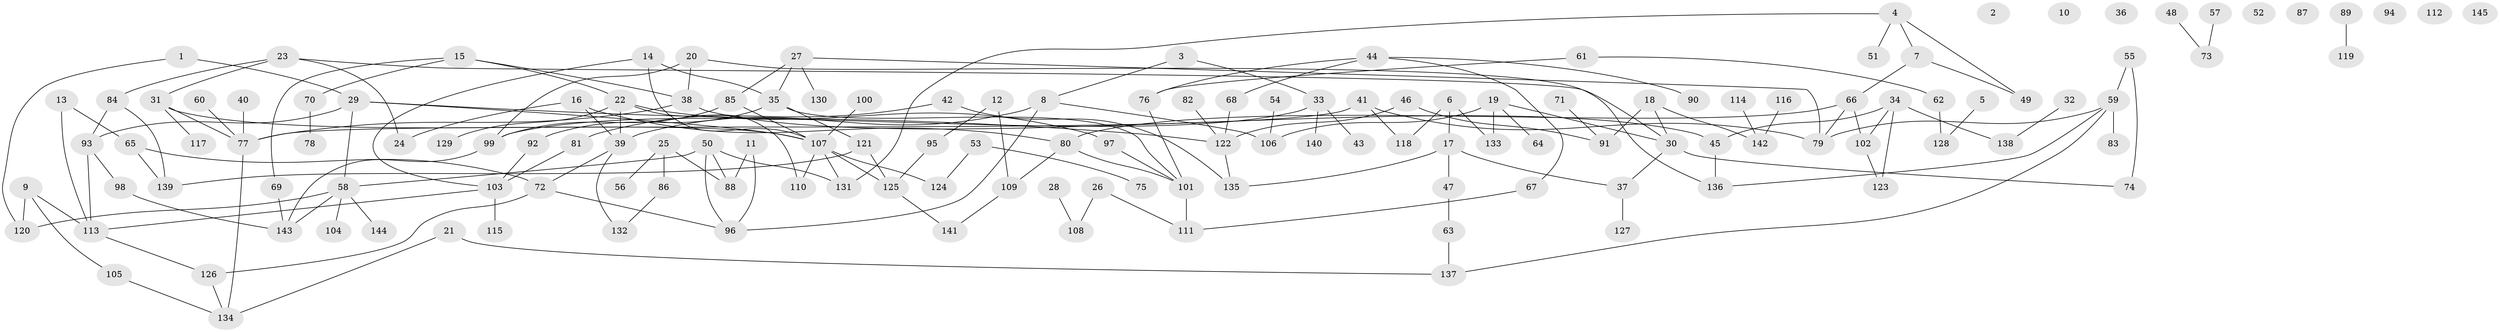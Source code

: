 // coarse degree distribution, {3: 0.16831683168316833, 0: 0.07920792079207921, 4: 0.1188118811881188, 1: 0.27722772277227725, 5: 0.06930693069306931, 6: 0.04950495049504951, 2: 0.18811881188118812, 7: 0.0297029702970297, 8: 0.009900990099009901, 11: 0.009900990099009901}
// Generated by graph-tools (version 1.1) at 2025/23/03/03/25 07:23:28]
// undirected, 145 vertices, 182 edges
graph export_dot {
graph [start="1"]
  node [color=gray90,style=filled];
  1;
  2;
  3;
  4;
  5;
  6;
  7;
  8;
  9;
  10;
  11;
  12;
  13;
  14;
  15;
  16;
  17;
  18;
  19;
  20;
  21;
  22;
  23;
  24;
  25;
  26;
  27;
  28;
  29;
  30;
  31;
  32;
  33;
  34;
  35;
  36;
  37;
  38;
  39;
  40;
  41;
  42;
  43;
  44;
  45;
  46;
  47;
  48;
  49;
  50;
  51;
  52;
  53;
  54;
  55;
  56;
  57;
  58;
  59;
  60;
  61;
  62;
  63;
  64;
  65;
  66;
  67;
  68;
  69;
  70;
  71;
  72;
  73;
  74;
  75;
  76;
  77;
  78;
  79;
  80;
  81;
  82;
  83;
  84;
  85;
  86;
  87;
  88;
  89;
  90;
  91;
  92;
  93;
  94;
  95;
  96;
  97;
  98;
  99;
  100;
  101;
  102;
  103;
  104;
  105;
  106;
  107;
  108;
  109;
  110;
  111;
  112;
  113;
  114;
  115;
  116;
  117;
  118;
  119;
  120;
  121;
  122;
  123;
  124;
  125;
  126;
  127;
  128;
  129;
  130;
  131;
  132;
  133;
  134;
  135;
  136;
  137;
  138;
  139;
  140;
  141;
  142;
  143;
  144;
  145;
  1 -- 29;
  1 -- 120;
  3 -- 8;
  3 -- 33;
  4 -- 7;
  4 -- 49;
  4 -- 51;
  4 -- 131;
  5 -- 128;
  6 -- 17;
  6 -- 118;
  6 -- 133;
  7 -- 49;
  7 -- 66;
  8 -- 39;
  8 -- 96;
  8 -- 106;
  9 -- 105;
  9 -- 113;
  9 -- 120;
  11 -- 88;
  11 -- 96;
  12 -- 95;
  12 -- 109;
  13 -- 65;
  13 -- 113;
  14 -- 35;
  14 -- 103;
  14 -- 107;
  15 -- 22;
  15 -- 38;
  15 -- 69;
  15 -- 70;
  16 -- 24;
  16 -- 39;
  16 -- 80;
  17 -- 37;
  17 -- 47;
  17 -- 135;
  18 -- 30;
  18 -- 91;
  18 -- 142;
  19 -- 30;
  19 -- 64;
  19 -- 106;
  19 -- 133;
  20 -- 38;
  20 -- 99;
  20 -- 136;
  21 -- 134;
  21 -- 137;
  22 -- 39;
  22 -- 97;
  22 -- 110;
  22 -- 129;
  23 -- 24;
  23 -- 30;
  23 -- 31;
  23 -- 84;
  25 -- 56;
  25 -- 86;
  25 -- 88;
  26 -- 108;
  26 -- 111;
  27 -- 35;
  27 -- 79;
  27 -- 85;
  27 -- 130;
  28 -- 108;
  29 -- 58;
  29 -- 93;
  29 -- 107;
  29 -- 122;
  30 -- 37;
  30 -- 74;
  31 -- 77;
  31 -- 107;
  31 -- 117;
  32 -- 138;
  33 -- 43;
  33 -- 99;
  33 -- 140;
  34 -- 45;
  34 -- 102;
  34 -- 123;
  34 -- 138;
  35 -- 92;
  35 -- 101;
  35 -- 121;
  37 -- 127;
  38 -- 45;
  38 -- 77;
  39 -- 72;
  39 -- 132;
  40 -- 77;
  41 -- 77;
  41 -- 79;
  41 -- 118;
  42 -- 81;
  42 -- 135;
  44 -- 67;
  44 -- 68;
  44 -- 76;
  44 -- 90;
  45 -- 136;
  46 -- 91;
  46 -- 122;
  47 -- 63;
  48 -- 73;
  50 -- 58;
  50 -- 88;
  50 -- 96;
  50 -- 131;
  53 -- 75;
  53 -- 124;
  54 -- 106;
  55 -- 59;
  55 -- 74;
  57 -- 73;
  58 -- 104;
  58 -- 120;
  58 -- 143;
  58 -- 144;
  59 -- 79;
  59 -- 83;
  59 -- 136;
  59 -- 137;
  60 -- 77;
  61 -- 62;
  61 -- 76;
  62 -- 128;
  63 -- 137;
  65 -- 72;
  65 -- 139;
  66 -- 79;
  66 -- 80;
  66 -- 102;
  67 -- 111;
  68 -- 122;
  69 -- 143;
  70 -- 78;
  71 -- 91;
  72 -- 96;
  72 -- 126;
  76 -- 101;
  77 -- 134;
  80 -- 101;
  80 -- 109;
  81 -- 103;
  82 -- 122;
  84 -- 93;
  84 -- 139;
  85 -- 99;
  85 -- 107;
  86 -- 132;
  89 -- 119;
  92 -- 103;
  93 -- 98;
  93 -- 113;
  95 -- 125;
  97 -- 101;
  98 -- 143;
  99 -- 143;
  100 -- 107;
  101 -- 111;
  102 -- 123;
  103 -- 113;
  103 -- 115;
  105 -- 134;
  107 -- 110;
  107 -- 124;
  107 -- 125;
  107 -- 131;
  109 -- 141;
  113 -- 126;
  114 -- 142;
  116 -- 142;
  121 -- 125;
  121 -- 139;
  122 -- 135;
  125 -- 141;
  126 -- 134;
}
